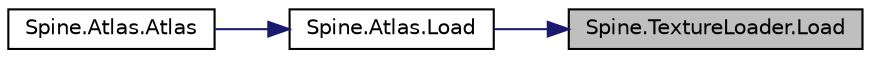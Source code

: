 digraph "Spine.TextureLoader.Load"
{
 // LATEX_PDF_SIZE
  edge [fontname="Helvetica",fontsize="10",labelfontname="Helvetica",labelfontsize="10"];
  node [fontname="Helvetica",fontsize="10",shape=record];
  rankdir="RL";
  Node1 [label="Spine.TextureLoader.Load",height=0.2,width=0.4,color="black", fillcolor="grey75", style="filled", fontcolor="black",tooltip=" "];
  Node1 -> Node2 [dir="back",color="midnightblue",fontsize="10",style="solid",fontname="Helvetica"];
  Node2 [label="Spine.Atlas.Load",height=0.2,width=0.4,color="black", fillcolor="white", style="filled",URL="$class_spine_1_1_atlas.html#af9833f90de8b3b2f225e27d27590abce",tooltip=" "];
  Node2 -> Node3 [dir="back",color="midnightblue",fontsize="10",style="solid",fontname="Helvetica"];
  Node3 [label="Spine.Atlas.Atlas",height=0.2,width=0.4,color="black", fillcolor="white", style="filled",URL="$class_spine_1_1_atlas.html#abceeec354f761f2cf527497233b60889",tooltip=" "];
}
